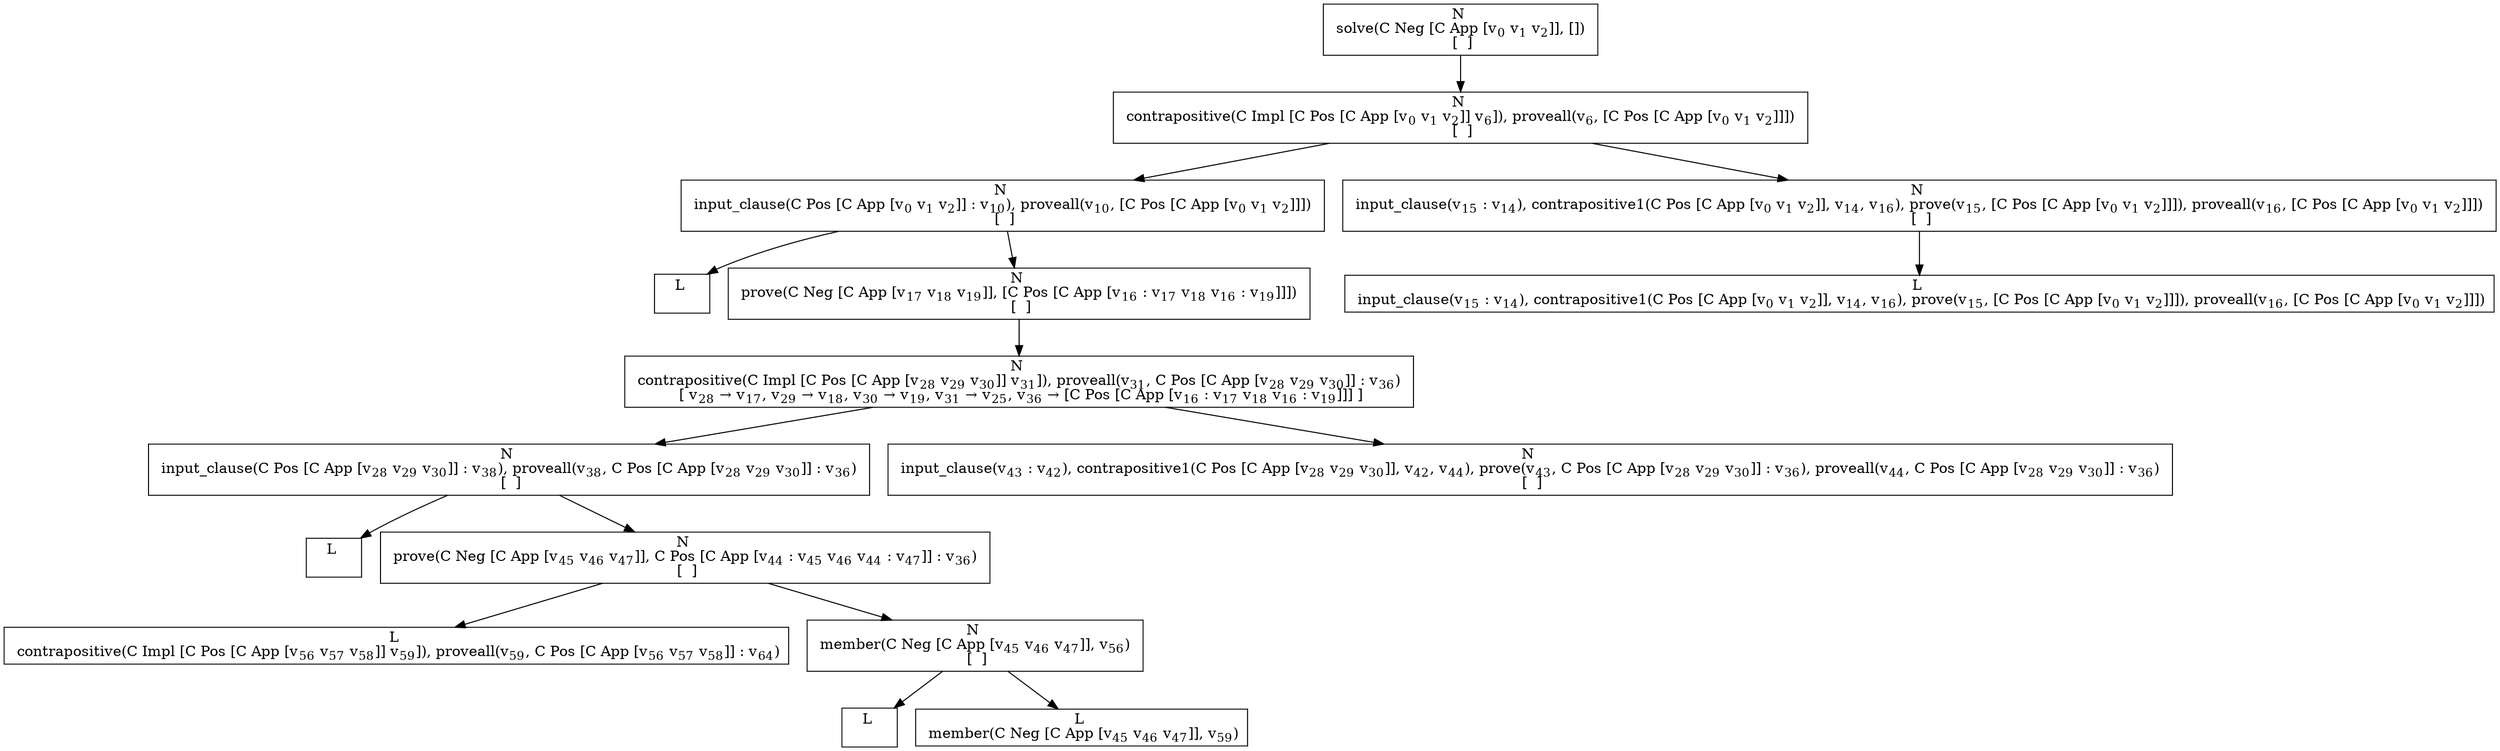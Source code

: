 digraph {
    graph [rankdir=TB
          ,bgcolor=transparent];
    node [shape=box
         ,fillcolor=white
         ,style=filled];
    0 [label=<N <BR/> solve(C Neg [C App [v<SUB>0</SUB> v<SUB>1</SUB> v<SUB>2</SUB>]], []) <BR/>  [  ] >];
    1 [label=<N <BR/> contrapositive(C Impl [C Pos [C App [v<SUB>0</SUB> v<SUB>1</SUB> v<SUB>2</SUB>]] v<SUB>6</SUB>]), proveall(v<SUB>6</SUB>, [C Pos [C App [v<SUB>0</SUB> v<SUB>1</SUB> v<SUB>2</SUB>]]]) <BR/>  [  ] >];
    2 [label=<N <BR/> input_clause(C Pos [C App [v<SUB>0</SUB> v<SUB>1</SUB> v<SUB>2</SUB>]] : v<SUB>10</SUB>), proveall(v<SUB>10</SUB>, [C Pos [C App [v<SUB>0</SUB> v<SUB>1</SUB> v<SUB>2</SUB>]]]) <BR/>  [  ] >];
    3 [label=<N <BR/> input_clause(v<SUB>15</SUB> : v<SUB>14</SUB>), contrapositive1(C Pos [C App [v<SUB>0</SUB> v<SUB>1</SUB> v<SUB>2</SUB>]], v<SUB>14</SUB>, v<SUB>16</SUB>), prove(v<SUB>15</SUB>, [C Pos [C App [v<SUB>0</SUB> v<SUB>1</SUB> v<SUB>2</SUB>]]]), proveall(v<SUB>16</SUB>, [C Pos [C App [v<SUB>0</SUB> v<SUB>1</SUB> v<SUB>2</SUB>]]]) <BR/>  [  ] >];
    4 [label=<L <BR/> >];
    5 [label=<N <BR/> prove(C Neg [C App [v<SUB>17</SUB> v<SUB>18</SUB> v<SUB>19</SUB>]], [C Pos [C App [v<SUB>16</SUB> : v<SUB>17</SUB> v<SUB>18</SUB> v<SUB>16</SUB> : v<SUB>19</SUB>]]]) <BR/>  [  ] >];
    6 [label=<N <BR/> contrapositive(C Impl [C Pos [C App [v<SUB>28</SUB> v<SUB>29</SUB> v<SUB>30</SUB>]] v<SUB>31</SUB>]), proveall(v<SUB>31</SUB>, C Pos [C App [v<SUB>28</SUB> v<SUB>29</SUB> v<SUB>30</SUB>]] : v<SUB>36</SUB>) <BR/>  [ v<SUB>28</SUB> &rarr; v<SUB>17</SUB>, v<SUB>29</SUB> &rarr; v<SUB>18</SUB>, v<SUB>30</SUB> &rarr; v<SUB>19</SUB>, v<SUB>31</SUB> &rarr; v<SUB>25</SUB>, v<SUB>36</SUB> &rarr; [C Pos [C App [v<SUB>16</SUB> : v<SUB>17</SUB> v<SUB>18</SUB> v<SUB>16</SUB> : v<SUB>19</SUB>]]] ] >];
    7 [label=<N <BR/> input_clause(C Pos [C App [v<SUB>28</SUB> v<SUB>29</SUB> v<SUB>30</SUB>]] : v<SUB>38</SUB>), proveall(v<SUB>38</SUB>, C Pos [C App [v<SUB>28</SUB> v<SUB>29</SUB> v<SUB>30</SUB>]] : v<SUB>36</SUB>) <BR/>  [  ] >];
    8 [label=<N <BR/> input_clause(v<SUB>43</SUB> : v<SUB>42</SUB>), contrapositive1(C Pos [C App [v<SUB>28</SUB> v<SUB>29</SUB> v<SUB>30</SUB>]], v<SUB>42</SUB>, v<SUB>44</SUB>), prove(v<SUB>43</SUB>, C Pos [C App [v<SUB>28</SUB> v<SUB>29</SUB> v<SUB>30</SUB>]] : v<SUB>36</SUB>), proveall(v<SUB>44</SUB>, C Pos [C App [v<SUB>28</SUB> v<SUB>29</SUB> v<SUB>30</SUB>]] : v<SUB>36</SUB>) <BR/>  [  ] >];
    9 [label=<L <BR/> >];
    10 [label=<N <BR/> prove(C Neg [C App [v<SUB>45</SUB> v<SUB>46</SUB> v<SUB>47</SUB>]], C Pos [C App [v<SUB>44</SUB> : v<SUB>45</SUB> v<SUB>46</SUB> v<SUB>44</SUB> : v<SUB>47</SUB>]] : v<SUB>36</SUB>) <BR/>  [  ] >];
    11 [label=<L <BR/> contrapositive(C Impl [C Pos [C App [v<SUB>56</SUB> v<SUB>57</SUB> v<SUB>58</SUB>]] v<SUB>59</SUB>]), proveall(v<SUB>59</SUB>, C Pos [C App [v<SUB>56</SUB> v<SUB>57</SUB> v<SUB>58</SUB>]] : v<SUB>64</SUB>)>];
    12 [label=<N <BR/> member(C Neg [C App [v<SUB>45</SUB> v<SUB>46</SUB> v<SUB>47</SUB>]], v<SUB>56</SUB>) <BR/>  [  ] >];
    13 [label=<L <BR/> >];
    14 [label=<L <BR/> member(C Neg [C App [v<SUB>45</SUB> v<SUB>46</SUB> v<SUB>47</SUB>]], v<SUB>59</SUB>)>];
    15 [label=<L <BR/> input_clause(v<SUB>15</SUB> : v<SUB>14</SUB>), contrapositive1(C Pos [C App [v<SUB>0</SUB> v<SUB>1</SUB> v<SUB>2</SUB>]], v<SUB>14</SUB>, v<SUB>16</SUB>), prove(v<SUB>15</SUB>, [C Pos [C App [v<SUB>0</SUB> v<SUB>1</SUB> v<SUB>2</SUB>]]]), proveall(v<SUB>16</SUB>, [C Pos [C App [v<SUB>0</SUB> v<SUB>1</SUB> v<SUB>2</SUB>]]])>];
    0 -> 1 [label=""];
    1 -> 2 [label=""];
    1 -> 3 [label=""];
    2 -> 4 [label=""];
    2 -> 5 [label=""];
    3 -> 15 [label=""];
    5 -> 6 [label=""];
    6 -> 7 [label=""];
    6 -> 8 [label=""];
    7 -> 9 [label=""];
    7 -> 10 [label=""];
    10 -> 11 [label=""];
    10 -> 12 [label=""];
    12 -> 13 [label=""];
    12 -> 14 [label=""];
}